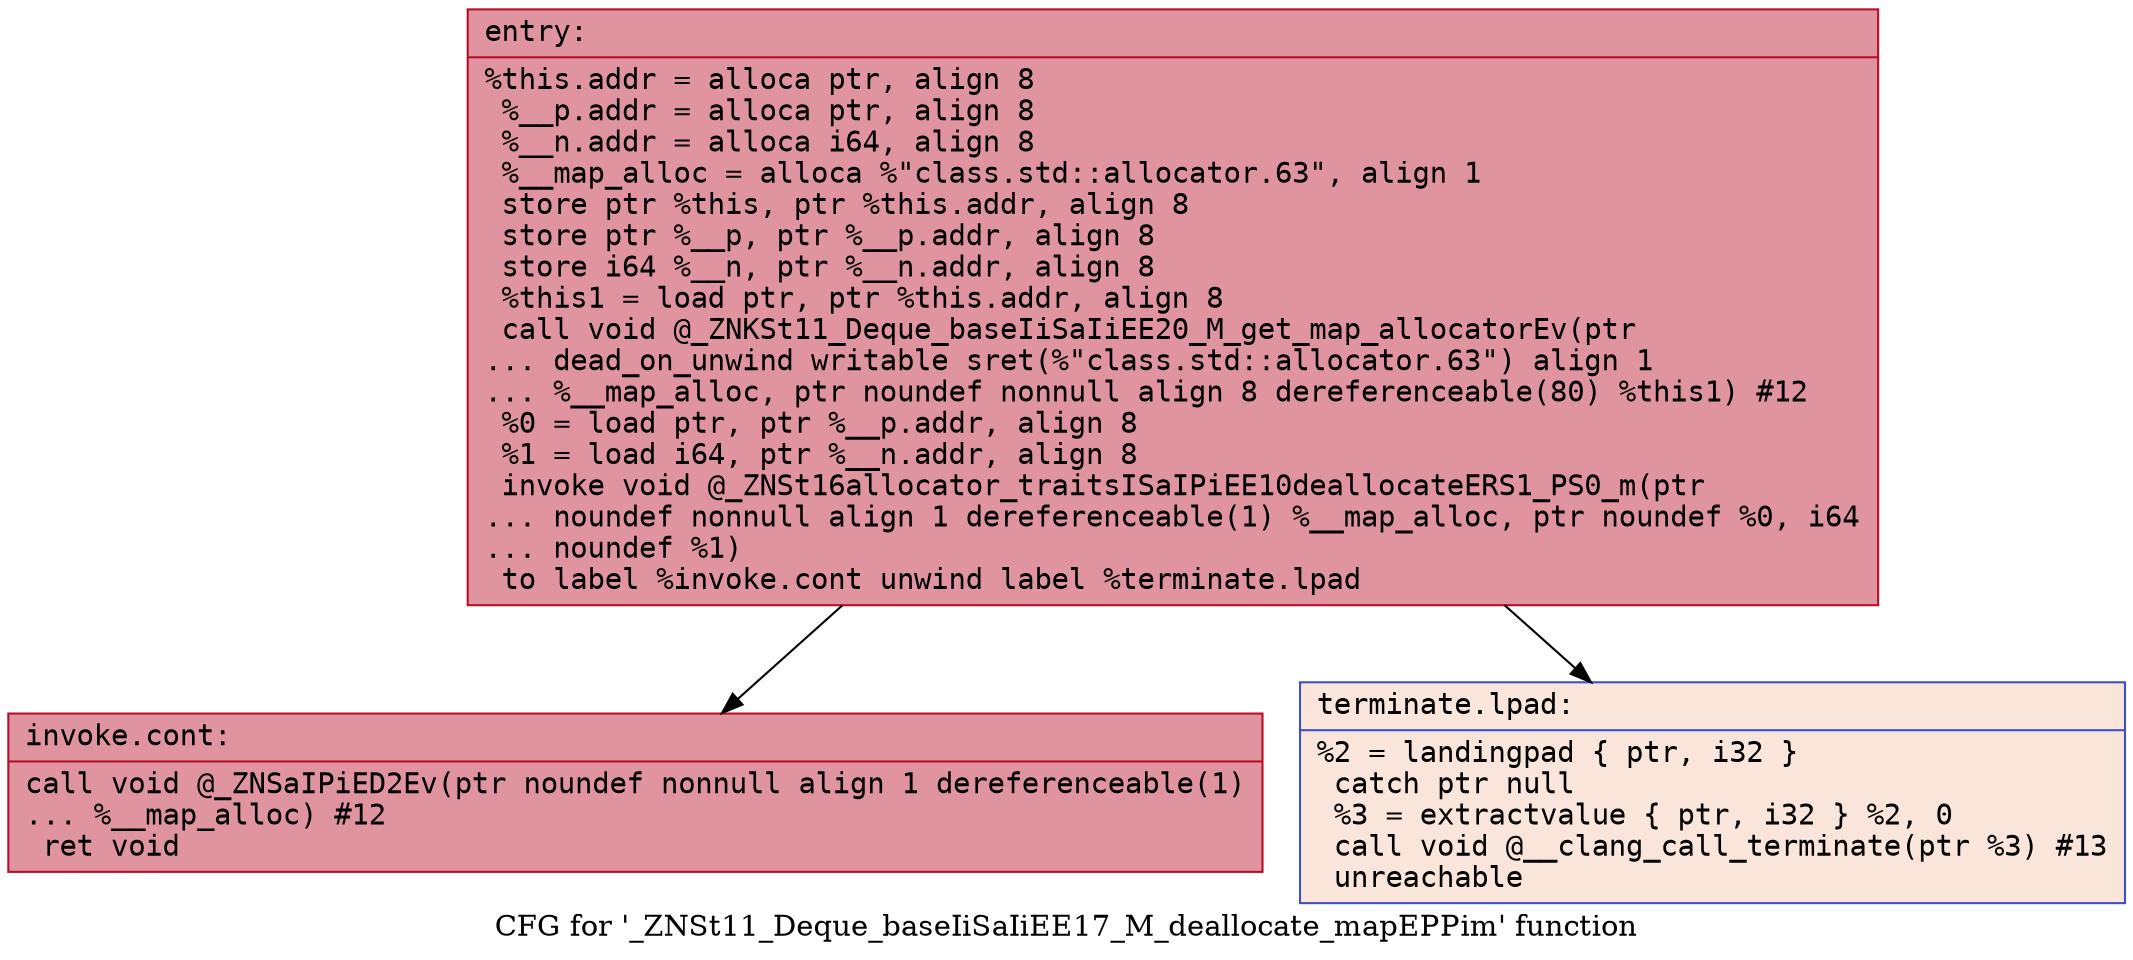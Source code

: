 digraph "CFG for '_ZNSt11_Deque_baseIiSaIiEE17_M_deallocate_mapEPPim' function" {
	label="CFG for '_ZNSt11_Deque_baseIiSaIiEE17_M_deallocate_mapEPPim' function";

	Node0x560dca0c93f0 [shape=record,color="#b70d28ff", style=filled, fillcolor="#b70d2870" fontname="Courier",label="{entry:\l|  %this.addr = alloca ptr, align 8\l  %__p.addr = alloca ptr, align 8\l  %__n.addr = alloca i64, align 8\l  %__map_alloc = alloca %\"class.std::allocator.63\", align 1\l  store ptr %this, ptr %this.addr, align 8\l  store ptr %__p, ptr %__p.addr, align 8\l  store i64 %__n, ptr %__n.addr, align 8\l  %this1 = load ptr, ptr %this.addr, align 8\l  call void @_ZNKSt11_Deque_baseIiSaIiEE20_M_get_map_allocatorEv(ptr\l... dead_on_unwind writable sret(%\"class.std::allocator.63\") align 1\l... %__map_alloc, ptr noundef nonnull align 8 dereferenceable(80) %this1) #12\l  %0 = load ptr, ptr %__p.addr, align 8\l  %1 = load i64, ptr %__n.addr, align 8\l  invoke void @_ZNSt16allocator_traitsISaIPiEE10deallocateERS1_PS0_m(ptr\l... noundef nonnull align 1 dereferenceable(1) %__map_alloc, ptr noundef %0, i64\l... noundef %1)\l          to label %invoke.cont unwind label %terminate.lpad\l}"];
	Node0x560dca0c93f0 -> Node0x560dca0c9bc0[tooltip="entry -> invoke.cont\nProbability 100.00%" ];
	Node0x560dca0c93f0 -> Node0x560dca0c9c40[tooltip="entry -> terminate.lpad\nProbability 0.00%" ];
	Node0x560dca0c9bc0 [shape=record,color="#b70d28ff", style=filled, fillcolor="#b70d2870" fontname="Courier",label="{invoke.cont:\l|  call void @_ZNSaIPiED2Ev(ptr noundef nonnull align 1 dereferenceable(1)\l... %__map_alloc) #12\l  ret void\l}"];
	Node0x560dca0c9c40 [shape=record,color="#3d50c3ff", style=filled, fillcolor="#f4c5ad70" fontname="Courier",label="{terminate.lpad:\l|  %2 = landingpad \{ ptr, i32 \}\l          catch ptr null\l  %3 = extractvalue \{ ptr, i32 \} %2, 0\l  call void @__clang_call_terminate(ptr %3) #13\l  unreachable\l}"];
}
